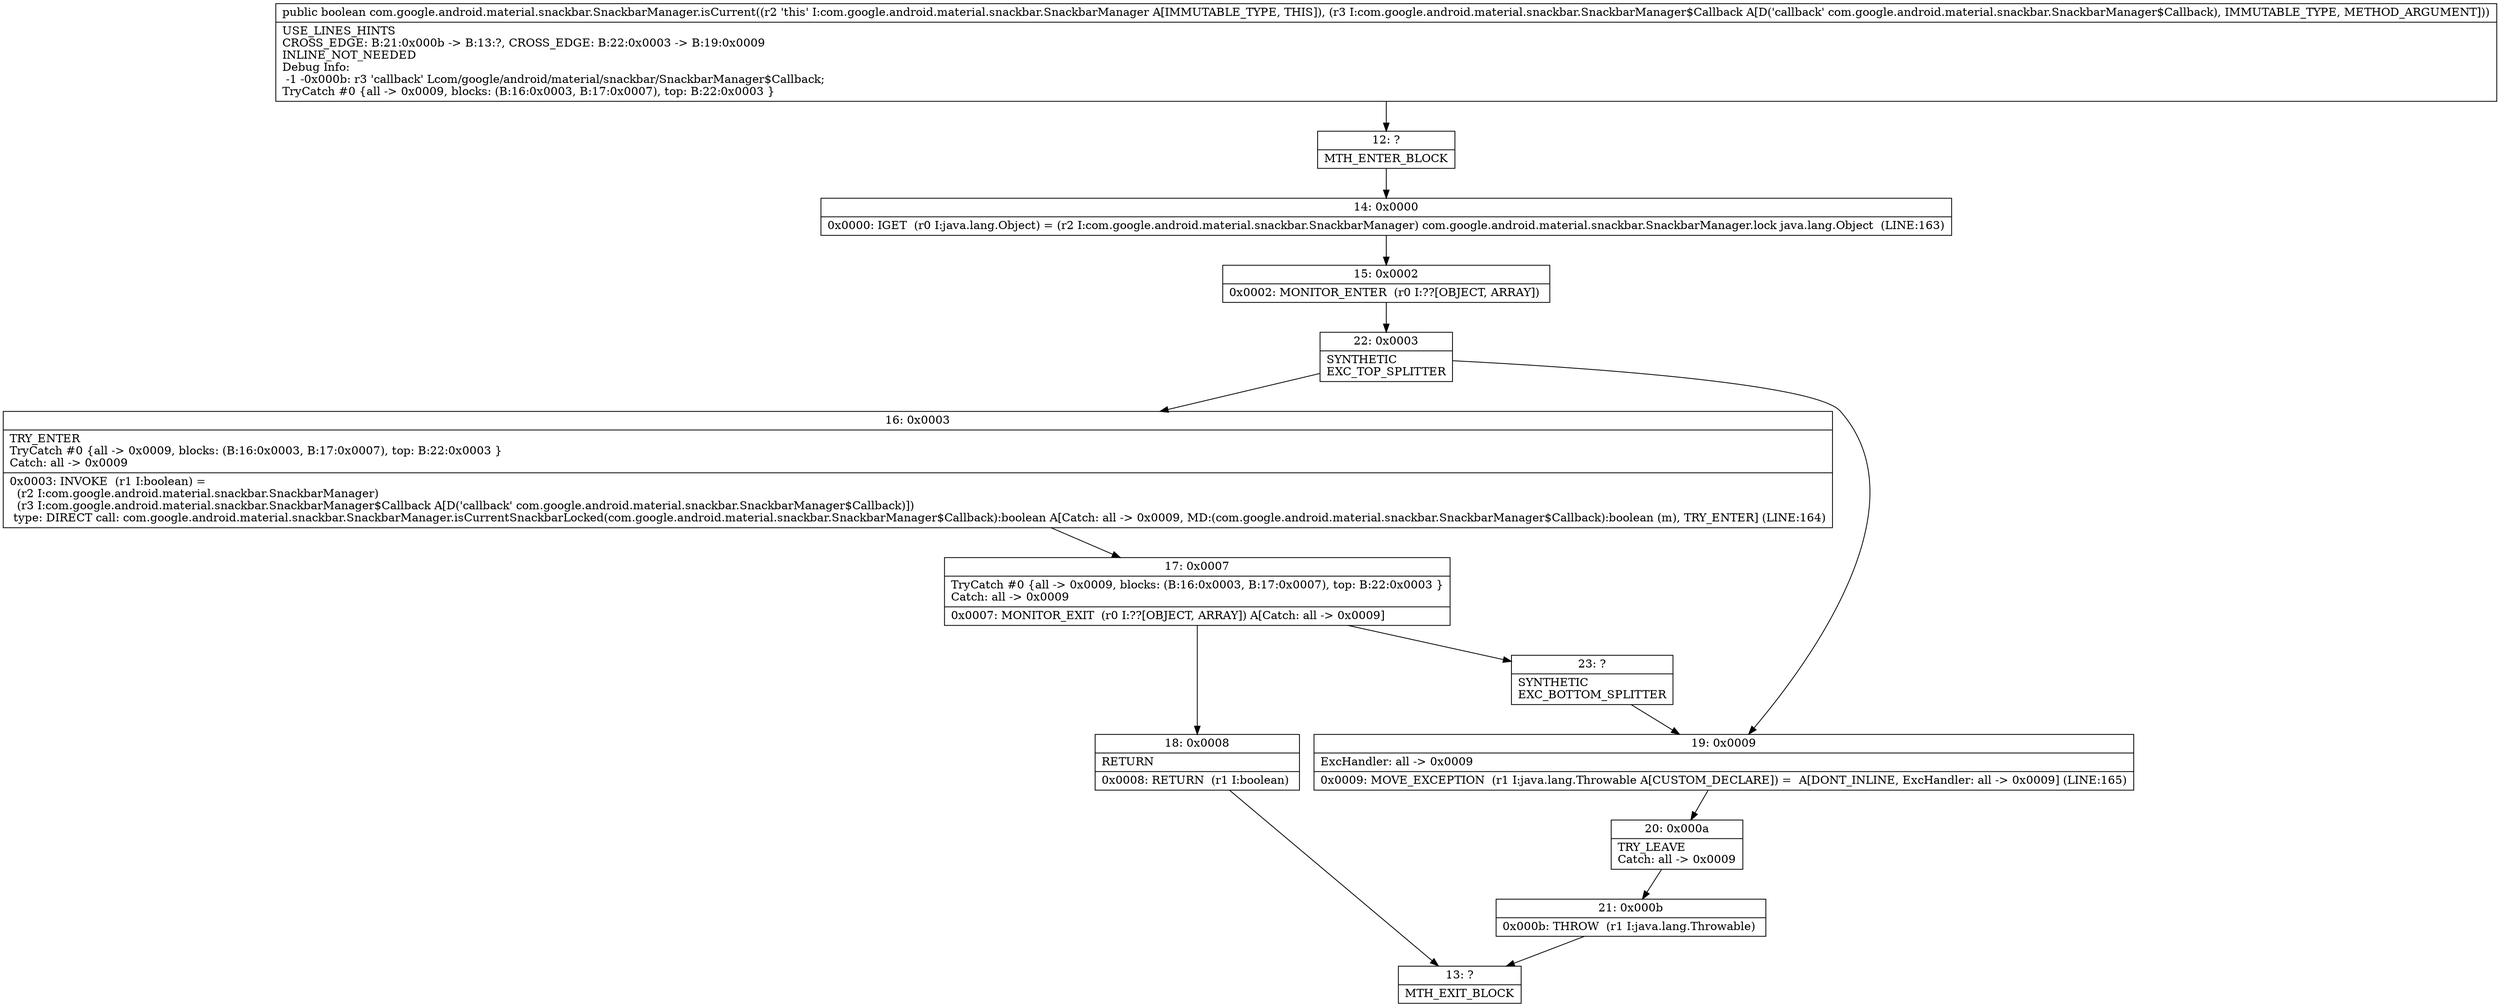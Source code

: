 digraph "CFG forcom.google.android.material.snackbar.SnackbarManager.isCurrent(Lcom\/google\/android\/material\/snackbar\/SnackbarManager$Callback;)Z" {
Node_12 [shape=record,label="{12\:\ ?|MTH_ENTER_BLOCK\l}"];
Node_14 [shape=record,label="{14\:\ 0x0000|0x0000: IGET  (r0 I:java.lang.Object) = (r2 I:com.google.android.material.snackbar.SnackbarManager) com.google.android.material.snackbar.SnackbarManager.lock java.lang.Object  (LINE:163)\l}"];
Node_15 [shape=record,label="{15\:\ 0x0002|0x0002: MONITOR_ENTER  (r0 I:??[OBJECT, ARRAY]) \l}"];
Node_22 [shape=record,label="{22\:\ 0x0003|SYNTHETIC\lEXC_TOP_SPLITTER\l}"];
Node_16 [shape=record,label="{16\:\ 0x0003|TRY_ENTER\lTryCatch #0 \{all \-\> 0x0009, blocks: (B:16:0x0003, B:17:0x0007), top: B:22:0x0003 \}\lCatch: all \-\> 0x0009\l|0x0003: INVOKE  (r1 I:boolean) = \l  (r2 I:com.google.android.material.snackbar.SnackbarManager)\l  (r3 I:com.google.android.material.snackbar.SnackbarManager$Callback A[D('callback' com.google.android.material.snackbar.SnackbarManager$Callback)])\l type: DIRECT call: com.google.android.material.snackbar.SnackbarManager.isCurrentSnackbarLocked(com.google.android.material.snackbar.SnackbarManager$Callback):boolean A[Catch: all \-\> 0x0009, MD:(com.google.android.material.snackbar.SnackbarManager$Callback):boolean (m), TRY_ENTER] (LINE:164)\l}"];
Node_17 [shape=record,label="{17\:\ 0x0007|TryCatch #0 \{all \-\> 0x0009, blocks: (B:16:0x0003, B:17:0x0007), top: B:22:0x0003 \}\lCatch: all \-\> 0x0009\l|0x0007: MONITOR_EXIT  (r0 I:??[OBJECT, ARRAY]) A[Catch: all \-\> 0x0009]\l}"];
Node_18 [shape=record,label="{18\:\ 0x0008|RETURN\l|0x0008: RETURN  (r1 I:boolean) \l}"];
Node_13 [shape=record,label="{13\:\ ?|MTH_EXIT_BLOCK\l}"];
Node_23 [shape=record,label="{23\:\ ?|SYNTHETIC\lEXC_BOTTOM_SPLITTER\l}"];
Node_19 [shape=record,label="{19\:\ 0x0009|ExcHandler: all \-\> 0x0009\l|0x0009: MOVE_EXCEPTION  (r1 I:java.lang.Throwable A[CUSTOM_DECLARE]) =  A[DONT_INLINE, ExcHandler: all \-\> 0x0009] (LINE:165)\l}"];
Node_20 [shape=record,label="{20\:\ 0x000a|TRY_LEAVE\lCatch: all \-\> 0x0009\l}"];
Node_21 [shape=record,label="{21\:\ 0x000b|0x000b: THROW  (r1 I:java.lang.Throwable) \l}"];
MethodNode[shape=record,label="{public boolean com.google.android.material.snackbar.SnackbarManager.isCurrent((r2 'this' I:com.google.android.material.snackbar.SnackbarManager A[IMMUTABLE_TYPE, THIS]), (r3 I:com.google.android.material.snackbar.SnackbarManager$Callback A[D('callback' com.google.android.material.snackbar.SnackbarManager$Callback), IMMUTABLE_TYPE, METHOD_ARGUMENT]))  | USE_LINES_HINTS\lCROSS_EDGE: B:21:0x000b \-\> B:13:?, CROSS_EDGE: B:22:0x0003 \-\> B:19:0x0009\lINLINE_NOT_NEEDED\lDebug Info:\l  \-1 \-0x000b: r3 'callback' Lcom\/google\/android\/material\/snackbar\/SnackbarManager$Callback;\lTryCatch #0 \{all \-\> 0x0009, blocks: (B:16:0x0003, B:17:0x0007), top: B:22:0x0003 \}\l}"];
MethodNode -> Node_12;Node_12 -> Node_14;
Node_14 -> Node_15;
Node_15 -> Node_22;
Node_22 -> Node_16;
Node_22 -> Node_19;
Node_16 -> Node_17;
Node_17 -> Node_18;
Node_17 -> Node_23;
Node_18 -> Node_13;
Node_23 -> Node_19;
Node_19 -> Node_20;
Node_20 -> Node_21;
Node_21 -> Node_13;
}

